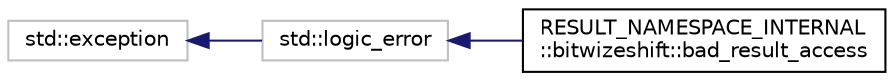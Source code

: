 digraph "Graphical Class Hierarchy"
{
  edge [fontname="Helvetica",fontsize="10",labelfontname="Helvetica",labelfontsize="10"];
  node [fontname="Helvetica",fontsize="10",shape=record];
  rankdir="LR";
  Node43 [label="std::exception",height=0.2,width=0.4,color="grey75", fillcolor="white", style="filled",tooltip="STL class. "];
  Node43 -> Node44 [dir="back",color="midnightblue",fontsize="10",style="solid",fontname="Helvetica"];
  Node44 [label="std::logic_error",height=0.2,width=0.4,color="grey75", fillcolor="white", style="filled",tooltip="STL class. "];
  Node44 -> Node0 [dir="back",color="midnightblue",fontsize="10",style="solid",fontname="Helvetica"];
  Node0 [label="RESULT_NAMESPACE_INTERNAL\l::bitwizeshift::bad_result_access",height=0.2,width=0.4,color="black", fillcolor="white", style="filled",URL="$dc/ddd/class_r_e_s_u_l_t___n_a_m_e_s_p_a_c_e___i_n_t_e_r_n_a_l_1_1bitwizeshift_1_1bad__result__access.html",tooltip="An exception thrown when result::value is accessed without a contained value. "];
}

